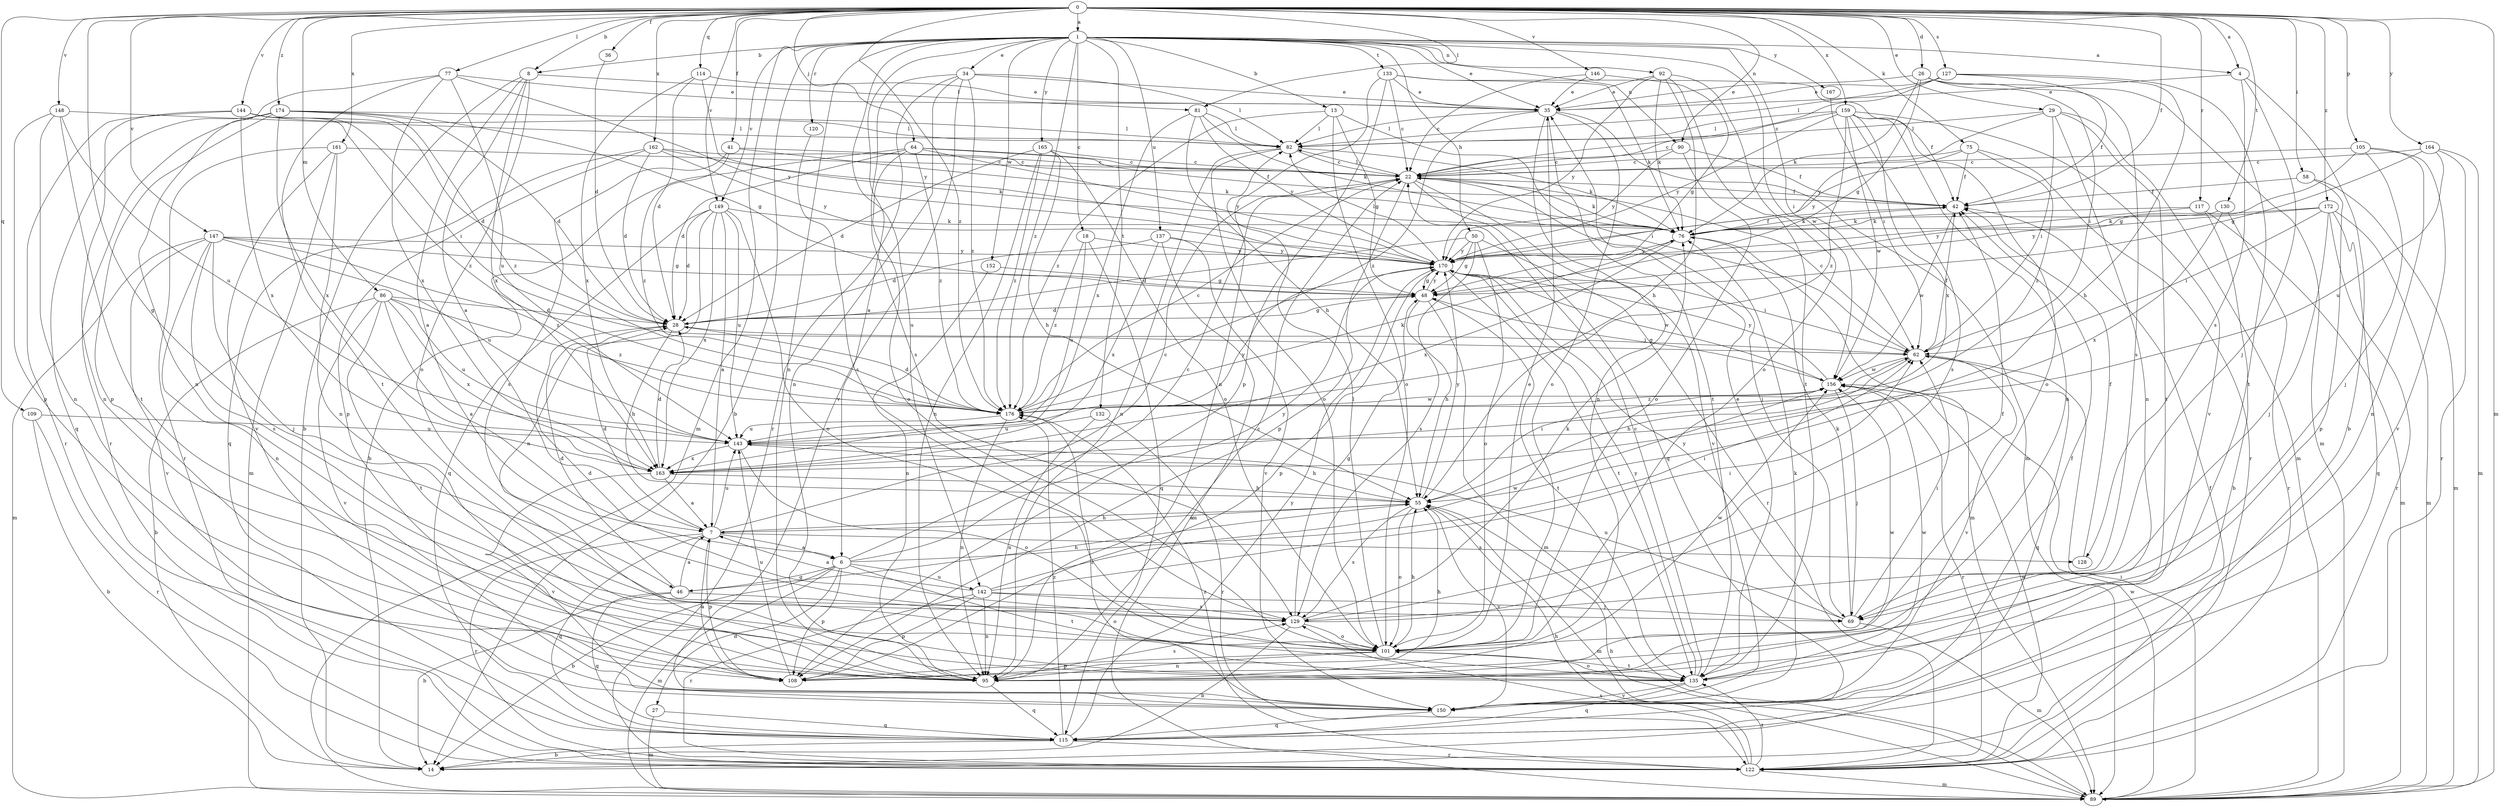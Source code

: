 strict digraph  {
0;
1;
4;
6;
7;
8;
13;
14;
18;
22;
26;
27;
28;
29;
34;
35;
36;
41;
42;
46;
48;
50;
55;
58;
62;
64;
69;
75;
76;
77;
81;
82;
86;
89;
90;
92;
95;
101;
105;
108;
109;
114;
115;
117;
120;
122;
127;
128;
129;
130;
132;
133;
135;
137;
142;
143;
144;
146;
147;
148;
149;
150;
152;
156;
159;
161;
162;
163;
164;
165;
167;
170;
172;
174;
176;
0 -> 1  [label=a];
0 -> 4  [label=a];
0 -> 8  [label=b];
0 -> 26  [label=d];
0 -> 29  [label=e];
0 -> 36  [label=f];
0 -> 41  [label=f];
0 -> 42  [label=f];
0 -> 46  [label=g];
0 -> 58  [label=i];
0 -> 64  [label=j];
0 -> 75  [label=k];
0 -> 77  [label=l];
0 -> 81  [label=l];
0 -> 86  [label=m];
0 -> 89  [label=m];
0 -> 90  [label=n];
0 -> 105  [label=p];
0 -> 109  [label=q];
0 -> 114  [label=q];
0 -> 117  [label=r];
0 -> 127  [label=s];
0 -> 130  [label=t];
0 -> 144  [label=v];
0 -> 146  [label=v];
0 -> 147  [label=v];
0 -> 148  [label=v];
0 -> 149  [label=v];
0 -> 159  [label=x];
0 -> 161  [label=x];
0 -> 162  [label=x];
0 -> 164  [label=y];
0 -> 172  [label=z];
0 -> 174  [label=z];
0 -> 176  [label=z];
1 -> 4  [label=a];
1 -> 6  [label=a];
1 -> 8  [label=b];
1 -> 13  [label=b];
1 -> 14  [label=b];
1 -> 18  [label=c];
1 -> 34  [label=e];
1 -> 35  [label=e];
1 -> 50  [label=h];
1 -> 62  [label=i];
1 -> 89  [label=m];
1 -> 90  [label=n];
1 -> 92  [label=n];
1 -> 95  [label=n];
1 -> 120  [label=r];
1 -> 132  [label=t];
1 -> 133  [label=t];
1 -> 137  [label=u];
1 -> 142  [label=u];
1 -> 149  [label=v];
1 -> 152  [label=w];
1 -> 156  [label=w];
1 -> 165  [label=y];
1 -> 167  [label=y];
1 -> 176  [label=z];
4 -> 14  [label=b];
4 -> 35  [label=e];
4 -> 69  [label=j];
4 -> 128  [label=s];
6 -> 14  [label=b];
6 -> 22  [label=c];
6 -> 27  [label=d];
6 -> 46  [label=g];
6 -> 62  [label=i];
6 -> 89  [label=m];
6 -> 108  [label=p];
6 -> 135  [label=t];
6 -> 142  [label=u];
6 -> 170  [label=y];
7 -> 6  [label=a];
7 -> 22  [label=c];
7 -> 28  [label=d];
7 -> 55  [label=h];
7 -> 108  [label=p];
7 -> 115  [label=q];
7 -> 122  [label=r];
7 -> 128  [label=s];
7 -> 143  [label=u];
8 -> 6  [label=a];
8 -> 7  [label=a];
8 -> 14  [label=b];
8 -> 81  [label=l];
8 -> 101  [label=o];
8 -> 163  [label=x];
13 -> 48  [label=g];
13 -> 62  [label=i];
13 -> 82  [label=l];
13 -> 101  [label=o];
13 -> 176  [label=z];
18 -> 115  [label=q];
18 -> 143  [label=u];
18 -> 170  [label=y];
18 -> 176  [label=z];
22 -> 42  [label=f];
22 -> 69  [label=j];
22 -> 76  [label=k];
22 -> 82  [label=l];
22 -> 108  [label=p];
22 -> 115  [label=q];
22 -> 150  [label=v];
26 -> 35  [label=e];
26 -> 48  [label=g];
26 -> 62  [label=i];
26 -> 76  [label=k];
26 -> 89  [label=m];
26 -> 129  [label=s];
27 -> 89  [label=m];
27 -> 115  [label=q];
28 -> 48  [label=g];
28 -> 55  [label=h];
28 -> 62  [label=i];
29 -> 62  [label=i];
29 -> 82  [label=l];
29 -> 89  [label=m];
29 -> 95  [label=n];
29 -> 135  [label=t];
29 -> 170  [label=y];
34 -> 35  [label=e];
34 -> 82  [label=l];
34 -> 95  [label=n];
34 -> 122  [label=r];
34 -> 129  [label=s];
34 -> 150  [label=v];
34 -> 176  [label=z];
35 -> 82  [label=l];
35 -> 89  [label=m];
35 -> 95  [label=n];
35 -> 101  [label=o];
35 -> 135  [label=t];
35 -> 176  [label=z];
36 -> 28  [label=d];
41 -> 22  [label=c];
41 -> 76  [label=k];
41 -> 129  [label=s];
41 -> 176  [label=z];
42 -> 76  [label=k];
42 -> 156  [label=w];
46 -> 7  [label=a];
46 -> 14  [label=b];
46 -> 28  [label=d];
46 -> 55  [label=h];
46 -> 101  [label=o];
46 -> 115  [label=q];
48 -> 28  [label=d];
48 -> 55  [label=h];
48 -> 89  [label=m];
48 -> 135  [label=t];
48 -> 170  [label=y];
50 -> 28  [label=d];
50 -> 48  [label=g];
50 -> 101  [label=o];
50 -> 122  [label=r];
50 -> 129  [label=s];
50 -> 170  [label=y];
55 -> 7  [label=a];
55 -> 62  [label=i];
55 -> 89  [label=m];
55 -> 101  [label=o];
55 -> 129  [label=s];
55 -> 150  [label=v];
55 -> 170  [label=y];
58 -> 42  [label=f];
58 -> 89  [label=m];
58 -> 108  [label=p];
62 -> 22  [label=c];
62 -> 42  [label=f];
62 -> 55  [label=h];
62 -> 115  [label=q];
62 -> 150  [label=v];
62 -> 156  [label=w];
64 -> 14  [label=b];
64 -> 22  [label=c];
64 -> 28  [label=d];
64 -> 42  [label=f];
64 -> 101  [label=o];
64 -> 170  [label=y];
64 -> 176  [label=z];
69 -> 62  [label=i];
69 -> 76  [label=k];
69 -> 89  [label=m];
69 -> 143  [label=u];
69 -> 170  [label=y];
75 -> 22  [label=c];
75 -> 42  [label=f];
75 -> 122  [label=r];
75 -> 170  [label=y];
75 -> 176  [label=z];
76 -> 42  [label=f];
76 -> 89  [label=m];
76 -> 163  [label=x];
76 -> 170  [label=y];
77 -> 35  [label=e];
77 -> 95  [label=n];
77 -> 135  [label=t];
77 -> 143  [label=u];
77 -> 163  [label=x];
77 -> 170  [label=y];
81 -> 55  [label=h];
81 -> 76  [label=k];
81 -> 82  [label=l];
81 -> 163  [label=x];
81 -> 170  [label=y];
82 -> 22  [label=c];
82 -> 76  [label=k];
82 -> 95  [label=n];
82 -> 101  [label=o];
86 -> 7  [label=a];
86 -> 14  [label=b];
86 -> 28  [label=d];
86 -> 135  [label=t];
86 -> 143  [label=u];
86 -> 150  [label=v];
86 -> 163  [label=x];
86 -> 176  [label=z];
89 -> 55  [label=h];
89 -> 62  [label=i];
89 -> 156  [label=w];
90 -> 22  [label=c];
90 -> 42  [label=f];
90 -> 101  [label=o];
90 -> 170  [label=y];
92 -> 35  [label=e];
92 -> 55  [label=h];
92 -> 76  [label=k];
92 -> 101  [label=o];
92 -> 135  [label=t];
92 -> 170  [label=y];
95 -> 22  [label=c];
95 -> 115  [label=q];
95 -> 129  [label=s];
95 -> 156  [label=w];
101 -> 35  [label=e];
101 -> 55  [label=h];
101 -> 82  [label=l];
101 -> 95  [label=n];
101 -> 108  [label=p];
101 -> 135  [label=t];
101 -> 156  [label=w];
105 -> 22  [label=c];
105 -> 48  [label=g];
105 -> 69  [label=j];
105 -> 95  [label=n];
105 -> 150  [label=v];
108 -> 7  [label=a];
108 -> 55  [label=h];
108 -> 143  [label=u];
109 -> 14  [label=b];
109 -> 122  [label=r];
109 -> 143  [label=u];
114 -> 28  [label=d];
114 -> 35  [label=e];
114 -> 163  [label=x];
114 -> 170  [label=y];
115 -> 14  [label=b];
115 -> 122  [label=r];
115 -> 170  [label=y];
115 -> 176  [label=z];
117 -> 14  [label=b];
117 -> 76  [label=k];
117 -> 89  [label=m];
117 -> 170  [label=y];
120 -> 129  [label=s];
122 -> 42  [label=f];
122 -> 55  [label=h];
122 -> 89  [label=m];
122 -> 129  [label=s];
122 -> 135  [label=t];
122 -> 156  [label=w];
122 -> 176  [label=z];
127 -> 22  [label=c];
127 -> 35  [label=e];
127 -> 42  [label=f];
127 -> 55  [label=h];
127 -> 82  [label=l];
127 -> 135  [label=t];
128 -> 42  [label=f];
129 -> 14  [label=b];
129 -> 28  [label=d];
129 -> 42  [label=f];
129 -> 48  [label=g];
129 -> 76  [label=k];
129 -> 101  [label=o];
130 -> 76  [label=k];
130 -> 122  [label=r];
130 -> 163  [label=x];
132 -> 95  [label=n];
132 -> 122  [label=r];
132 -> 143  [label=u];
133 -> 22  [label=c];
133 -> 35  [label=e];
133 -> 42  [label=f];
133 -> 76  [label=k];
133 -> 95  [label=n];
133 -> 108  [label=p];
135 -> 22  [label=c];
135 -> 35  [label=e];
135 -> 101  [label=o];
135 -> 115  [label=q];
135 -> 150  [label=v];
135 -> 156  [label=w];
135 -> 170  [label=y];
137 -> 28  [label=d];
137 -> 89  [label=m];
137 -> 150  [label=v];
137 -> 163  [label=x];
137 -> 170  [label=y];
142 -> 7  [label=a];
142 -> 62  [label=i];
142 -> 69  [label=j];
142 -> 95  [label=n];
142 -> 108  [label=p];
142 -> 122  [label=r];
142 -> 129  [label=s];
142 -> 156  [label=w];
143 -> 55  [label=h];
143 -> 101  [label=o];
143 -> 163  [label=x];
143 -> 170  [label=y];
144 -> 28  [label=d];
144 -> 62  [label=i];
144 -> 82  [label=l];
144 -> 95  [label=n];
144 -> 122  [label=r];
144 -> 163  [label=x];
144 -> 176  [label=z];
146 -> 22  [label=c];
146 -> 35  [label=e];
146 -> 48  [label=g];
147 -> 48  [label=g];
147 -> 69  [label=j];
147 -> 89  [label=m];
147 -> 95  [label=n];
147 -> 129  [label=s];
147 -> 143  [label=u];
147 -> 150  [label=v];
147 -> 170  [label=y];
147 -> 176  [label=z];
148 -> 82  [label=l];
148 -> 95  [label=n];
148 -> 108  [label=p];
148 -> 135  [label=t];
148 -> 143  [label=u];
149 -> 7  [label=a];
149 -> 28  [label=d];
149 -> 76  [label=k];
149 -> 95  [label=n];
149 -> 101  [label=o];
149 -> 115  [label=q];
149 -> 143  [label=u];
149 -> 163  [label=x];
150 -> 42  [label=f];
150 -> 76  [label=k];
150 -> 115  [label=q];
150 -> 176  [label=z];
152 -> 48  [label=g];
152 -> 95  [label=n];
156 -> 48  [label=g];
156 -> 69  [label=j];
156 -> 122  [label=r];
156 -> 170  [label=y];
156 -> 176  [label=z];
159 -> 22  [label=c];
159 -> 82  [label=l];
159 -> 95  [label=n];
159 -> 101  [label=o];
159 -> 129  [label=s];
159 -> 150  [label=v];
159 -> 156  [label=w];
159 -> 163  [label=x];
159 -> 170  [label=y];
159 -> 176  [label=z];
161 -> 22  [label=c];
161 -> 89  [label=m];
161 -> 95  [label=n];
161 -> 122  [label=r];
161 -> 150  [label=v];
162 -> 22  [label=c];
162 -> 28  [label=d];
162 -> 76  [label=k];
162 -> 108  [label=p];
162 -> 115  [label=q];
162 -> 170  [label=y];
163 -> 7  [label=a];
163 -> 28  [label=d];
163 -> 55  [label=h];
163 -> 150  [label=v];
164 -> 22  [label=c];
164 -> 48  [label=g];
164 -> 89  [label=m];
164 -> 122  [label=r];
164 -> 143  [label=u];
165 -> 22  [label=c];
165 -> 28  [label=d];
165 -> 55  [label=h];
165 -> 95  [label=n];
165 -> 101  [label=o];
165 -> 176  [label=z];
167 -> 62  [label=i];
170 -> 48  [label=g];
170 -> 62  [label=i];
170 -> 82  [label=l];
170 -> 108  [label=p];
170 -> 135  [label=t];
170 -> 156  [label=w];
172 -> 62  [label=i];
172 -> 69  [label=j];
172 -> 76  [label=k];
172 -> 89  [label=m];
172 -> 115  [label=q];
172 -> 122  [label=r];
172 -> 170  [label=y];
174 -> 28  [label=d];
174 -> 48  [label=g];
174 -> 82  [label=l];
174 -> 108  [label=p];
174 -> 115  [label=q];
174 -> 122  [label=r];
174 -> 163  [label=x];
174 -> 176  [label=z];
176 -> 22  [label=c];
176 -> 28  [label=d];
176 -> 76  [label=k];
176 -> 95  [label=n];
176 -> 143  [label=u];
176 -> 156  [label=w];
}
